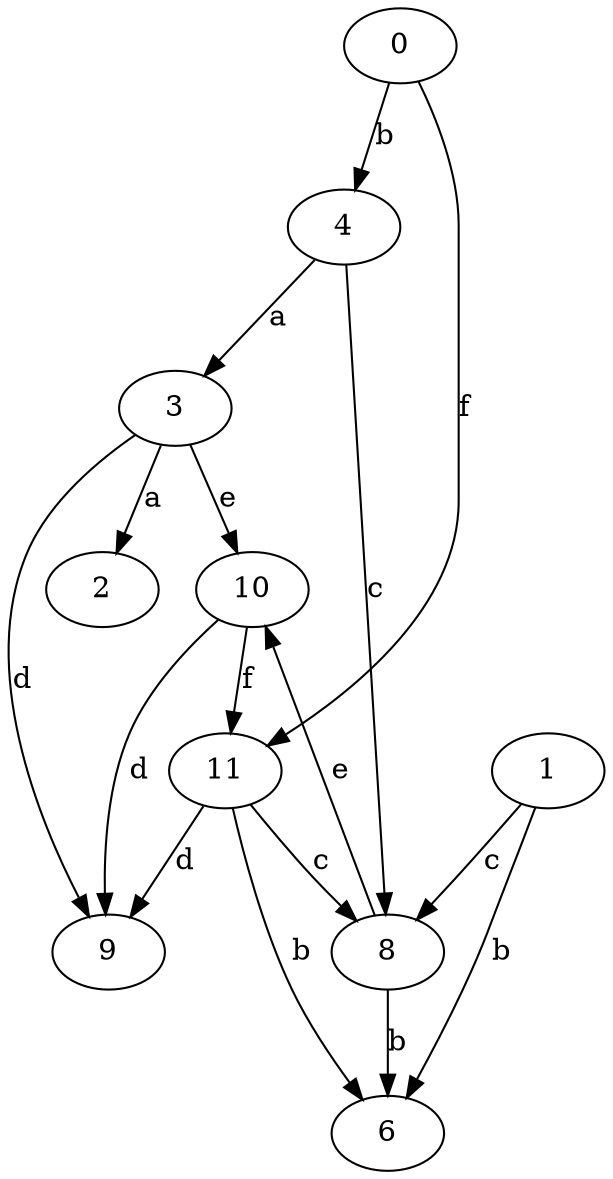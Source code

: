 strict digraph  {
2;
0;
3;
4;
6;
8;
9;
10;
11;
1;
0 -> 4  [label=b];
0 -> 11  [label=f];
3 -> 2  [label=a];
3 -> 9  [label=d];
3 -> 10  [label=e];
4 -> 3  [label=a];
4 -> 8  [label=c];
8 -> 6  [label=b];
8 -> 10  [label=e];
10 -> 9  [label=d];
10 -> 11  [label=f];
11 -> 6  [label=b];
11 -> 8  [label=c];
11 -> 9  [label=d];
1 -> 6  [label=b];
1 -> 8  [label=c];
}
